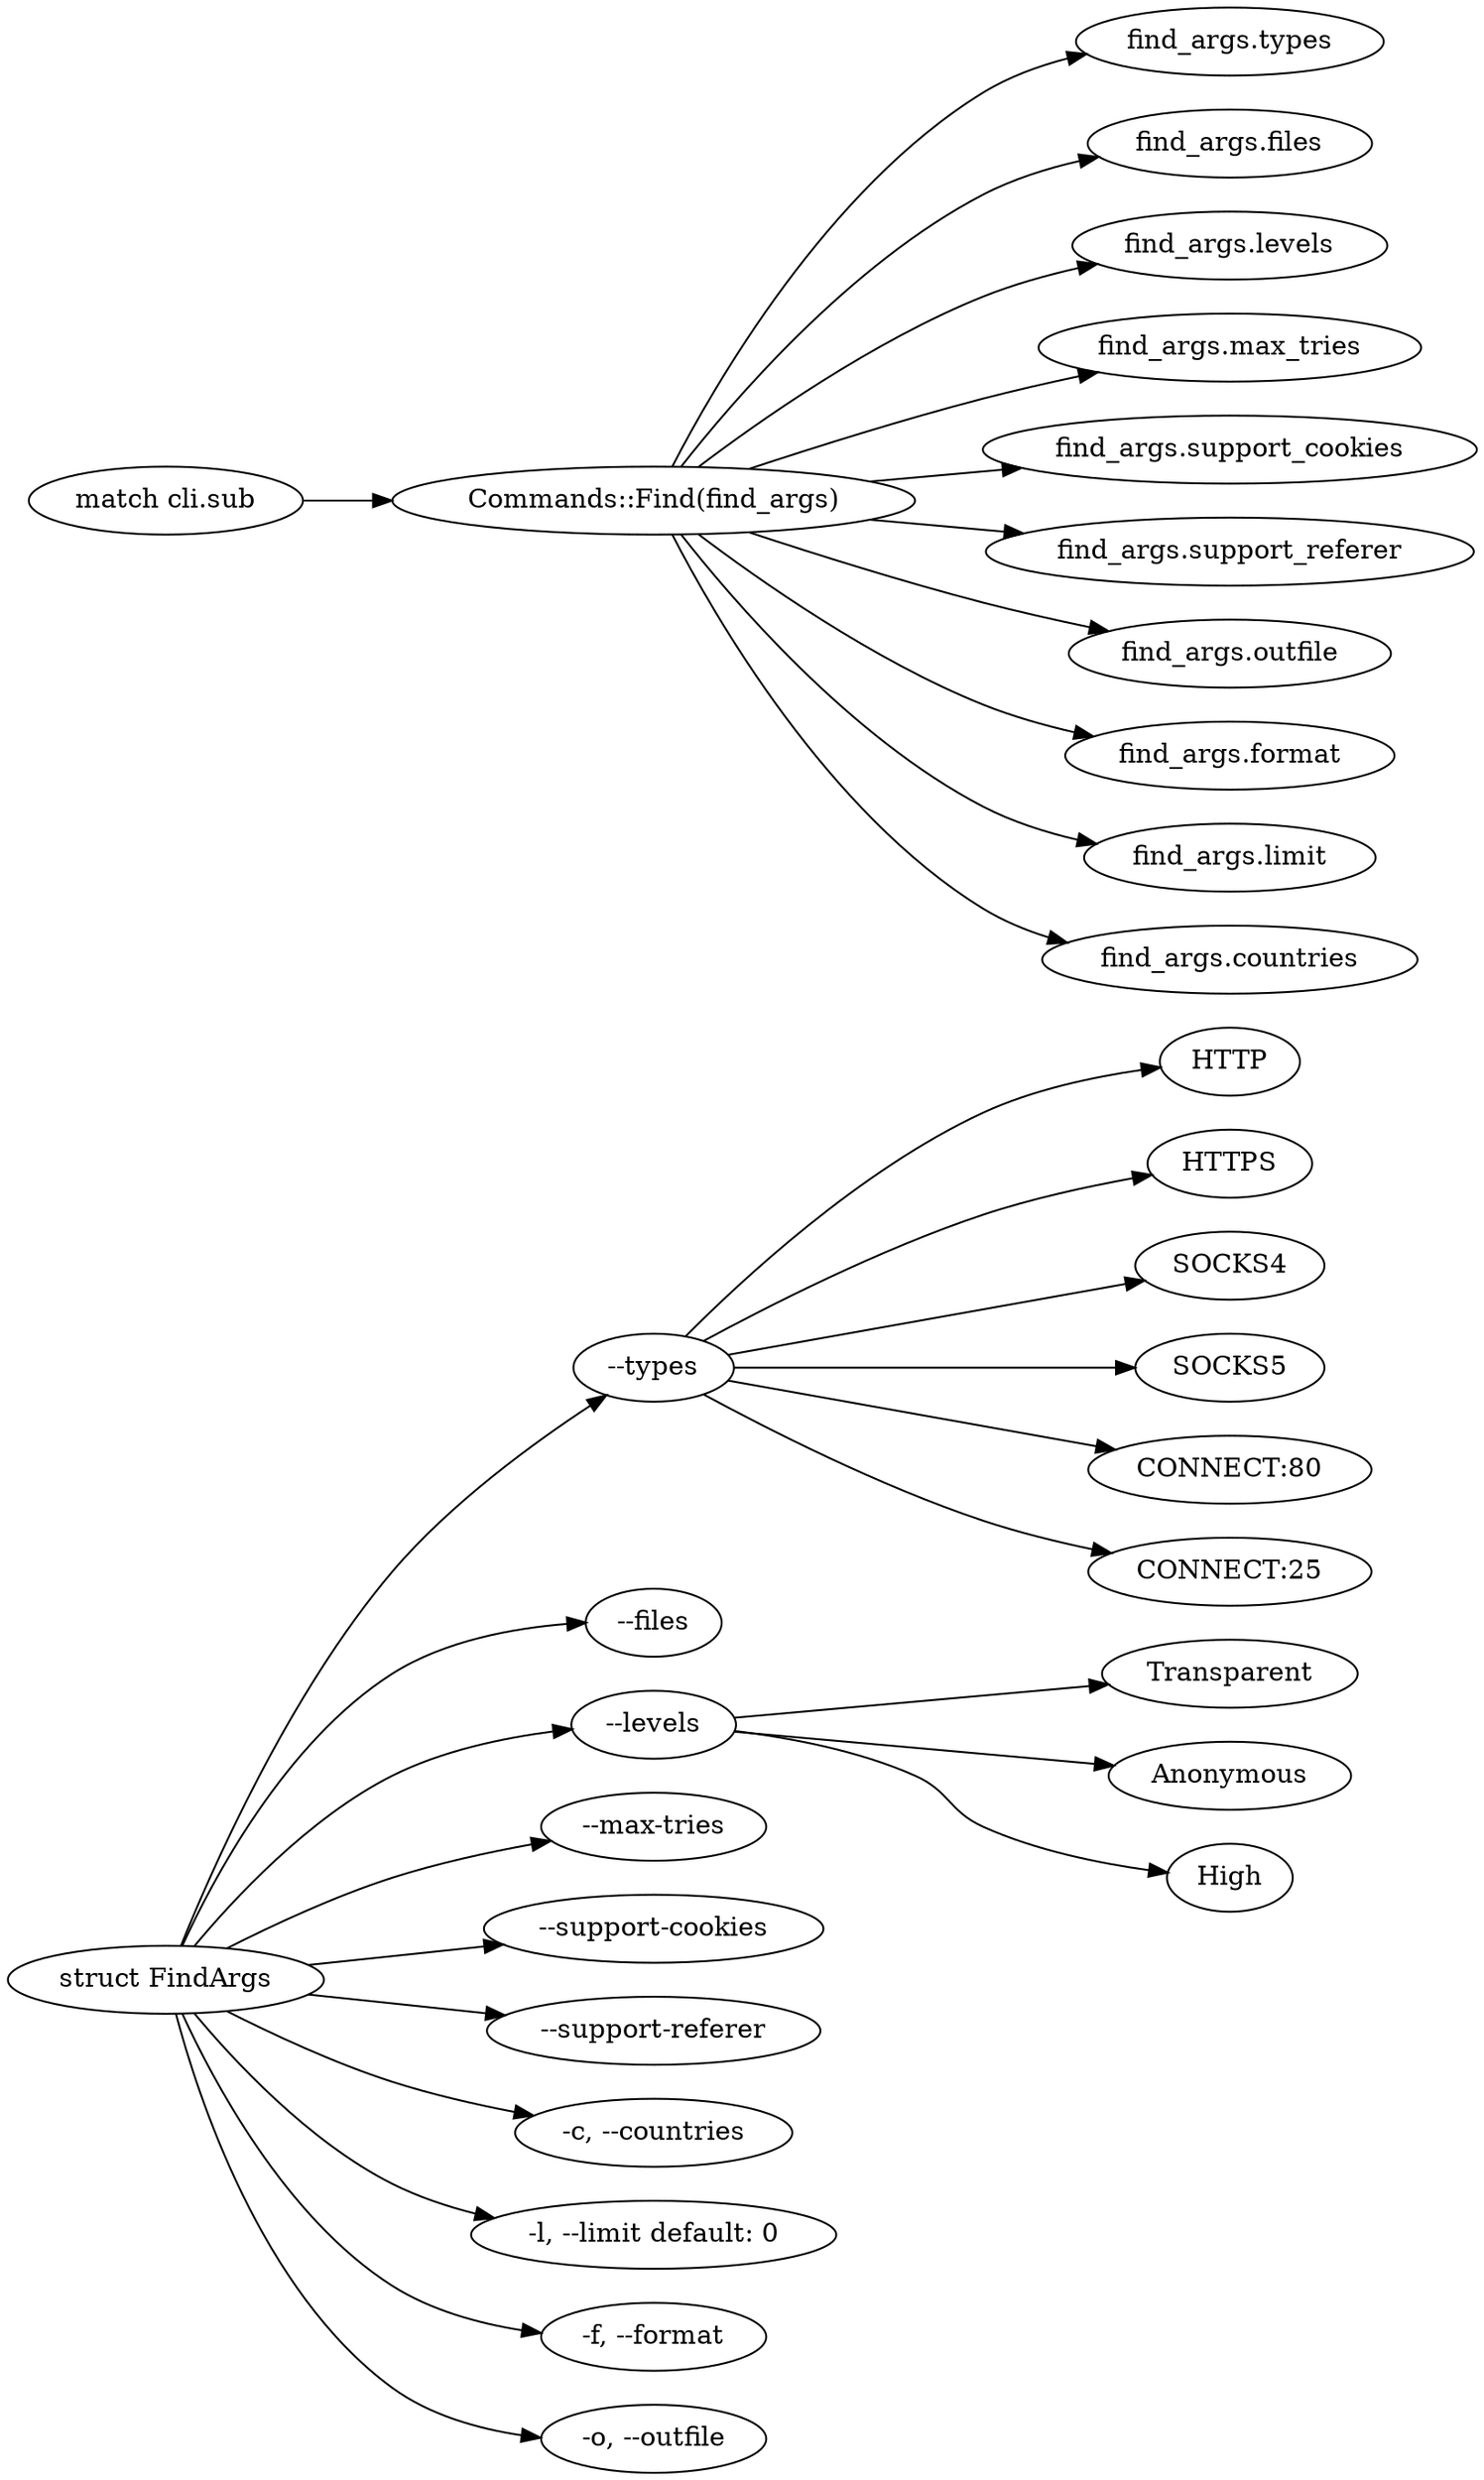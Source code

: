 digraph {
    graph [ 
        rankdir=LR,
    ]
    "find" [label="struct FindArgs"]
    "types" [label="--types"]
    "files" [label="--files"]
    "levels" [label="--levels"]
    "max_tries" [label="--max-tries"]
    "support_cookies" [label="--support-cookies"]
    "support_referer" [label="--support-referer"]
    "countries" [label="-c, --countries"]
    "limit" [label="-l, --limit default: 0"]
    "format" [label="-f, --format"]
    "outfile" [label="-o, --outfile"]
    "find" -> "types"
    "find" -> "files"
    "find" -> "levels"
    "find" -> "max_tries"
    "find" -> "support_cookies"
    "find" -> "support_referer"
    "find" -> "countries"
    "find" -> "limit"
    "find" -> "format"
    "find" -> "outfile"
    "types" -> "HTTP"
    "types" -> "HTTPS"
    "types" -> "SOCKS4"
    "types" -> "SOCKS5"
    "types" -> "CONNECT:80"
    "types" -> "CONNECT:25"
    "levels" -> "Transparent"
    "levels" -> "Anonymous"
    "levels" -> "High"


    "find_args" [label="Commands::Find(find_args)"]
    "match cli.sub" -> "find_args" 
    "find_args" -> "find_args.types"
    "find_args" -> "find_args.files"
    "find_args" -> "find_args.levels"
    "find_args" -> "find_args.max_tries"
    "find_args" -> "find_args.support_cookies"
    "find_args" -> "find_args.support_referer"
    "find_args" -> "find_args.outfile"
    "find_args" -> "find_args.format"
    "find_args" -> "find_args.limit"
    "find_args" -> "find_args.countries"
}